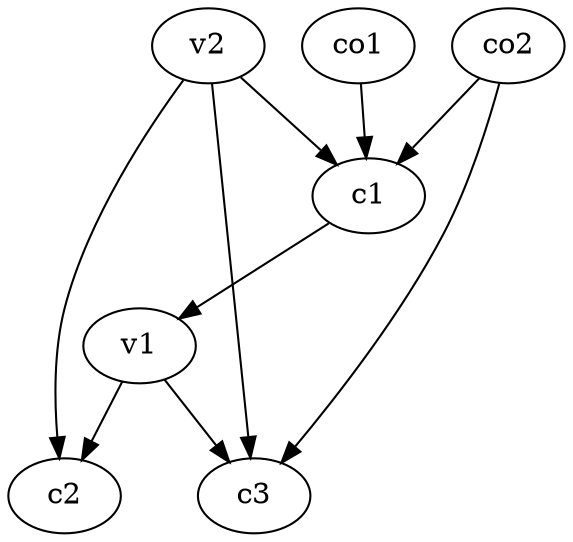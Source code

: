 strict digraph  {
c1;
c2;
c3;
v1;
v2;
co1;
co2;
c1 -> v1  [weight=1];
v1 -> c2  [weight=1];
v1 -> c3  [weight=1];
v2 -> c1  [weight=1];
v2 -> c2  [weight=1];
v2 -> c3  [weight=1];
co1 -> c1  [weight=1];
co2 -> c1  [weight=1];
co2 -> c3  [weight=1];
}
